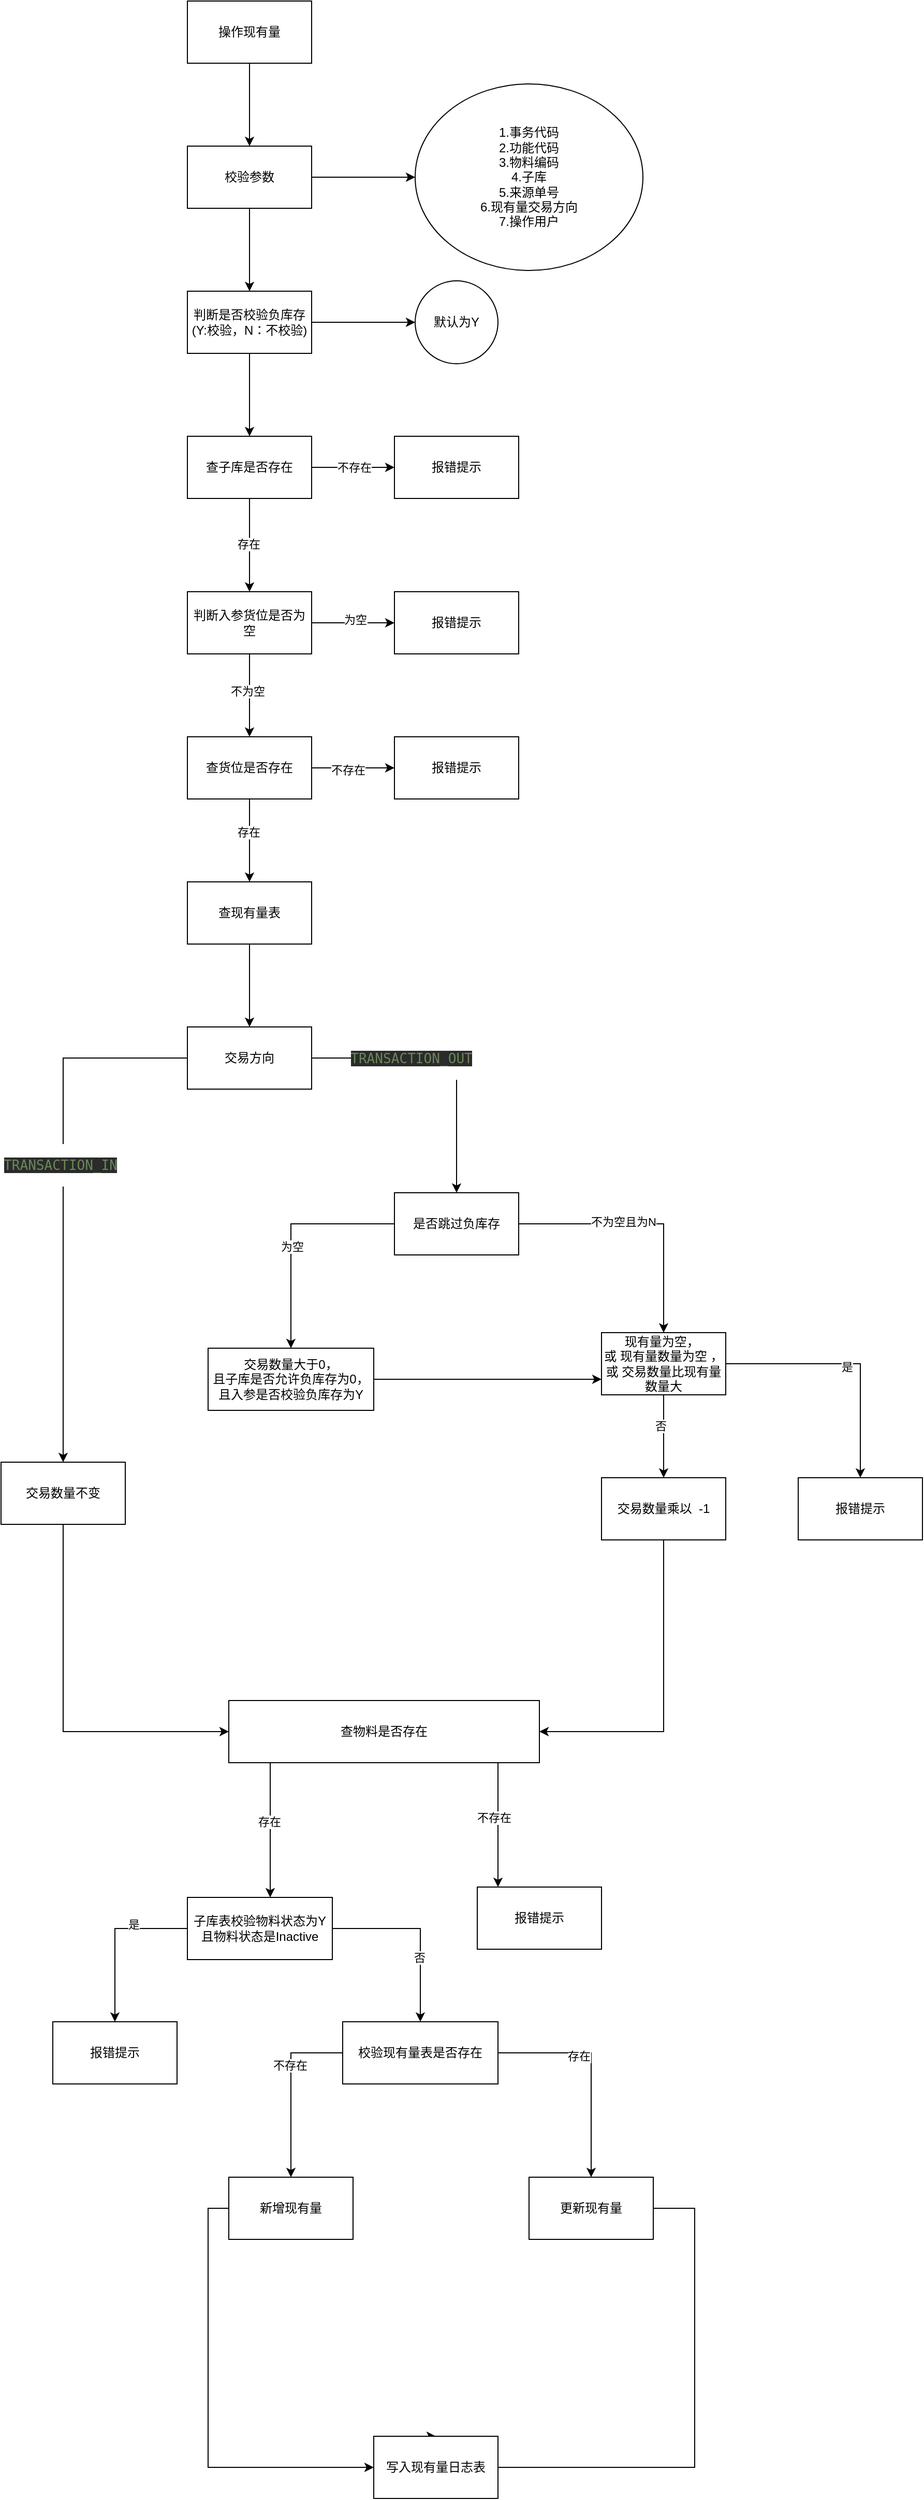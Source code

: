 <mxfile version="28.2.5">
  <diagram name="第 1 页" id="WEG3pjznY2WNF1r5tcZU">
    <mxGraphModel dx="1665" dy="751" grid="1" gridSize="10" guides="1" tooltips="1" connect="1" arrows="1" fold="1" page="1" pageScale="1" pageWidth="827" pageHeight="1169" math="0" shadow="0">
      <root>
        <mxCell id="0" />
        <mxCell id="1" parent="0" />
        <mxCell id="v428q3eqIqRsrnhQUQUb-5" value="" style="edgeStyle=orthogonalEdgeStyle;rounded=0;orthogonalLoop=1;jettySize=auto;html=1;" edge="1" parent="1" source="v428q3eqIqRsrnhQUQUb-1" target="v428q3eqIqRsrnhQUQUb-4">
          <mxGeometry relative="1" as="geometry" />
        </mxCell>
        <mxCell id="v428q3eqIqRsrnhQUQUb-1" value="操作现有量" style="rounded=0;whiteSpace=wrap;html=1;" vertex="1" parent="1">
          <mxGeometry x="270" y="60" width="120" height="60" as="geometry" />
        </mxCell>
        <mxCell id="v428q3eqIqRsrnhQUQUb-7" value="" style="edgeStyle=orthogonalEdgeStyle;rounded=0;orthogonalLoop=1;jettySize=auto;html=1;" edge="1" parent="1" source="v428q3eqIqRsrnhQUQUb-4" target="v428q3eqIqRsrnhQUQUb-6">
          <mxGeometry relative="1" as="geometry" />
        </mxCell>
        <mxCell id="v428q3eqIqRsrnhQUQUb-9" value="" style="edgeStyle=orthogonalEdgeStyle;rounded=0;orthogonalLoop=1;jettySize=auto;html=1;" edge="1" parent="1" source="v428q3eqIqRsrnhQUQUb-4" target="v428q3eqIqRsrnhQUQUb-8">
          <mxGeometry relative="1" as="geometry" />
        </mxCell>
        <mxCell id="v428q3eqIqRsrnhQUQUb-4" value="校验参数" style="rounded=0;whiteSpace=wrap;html=1;" vertex="1" parent="1">
          <mxGeometry x="270" y="200" width="120" height="60" as="geometry" />
        </mxCell>
        <mxCell id="v428q3eqIqRsrnhQUQUb-6" value="1.事务代码&lt;div&gt;&lt;span style=&quot;background-color: transparent;&quot;&gt;2.功能代码&lt;/span&gt;&lt;div&gt;&lt;span style=&quot;background-color: transparent; color: light-dark(rgb(0, 0, 0), rgb(255, 255, 255));&quot;&gt;3.物料编码&lt;/span&gt;&lt;/div&gt;&lt;div&gt;&lt;span style=&quot;background-color: transparent; color: light-dark(rgb(0, 0, 0), rgb(255, 255, 255));&quot;&gt;4.子库&lt;/span&gt;&lt;/div&gt;&lt;div&gt;&lt;span style=&quot;background-color: transparent; color: light-dark(rgb(0, 0, 0), rgb(255, 255, 255));&quot;&gt;5.来源单号&lt;/span&gt;&lt;/div&gt;&lt;div&gt;&lt;span style=&quot;background-color: transparent;&quot;&gt;6.现有量交易方向&lt;/span&gt;&lt;/div&gt;&lt;/div&gt;&lt;div&gt;&lt;span style=&quot;background-color: transparent;&quot;&gt;7.操作用户&lt;/span&gt;&lt;/div&gt;" style="ellipse;whiteSpace=wrap;html=1;rounded=0;" vertex="1" parent="1">
          <mxGeometry x="490" y="140" width="220" height="180" as="geometry" />
        </mxCell>
        <mxCell id="v428q3eqIqRsrnhQUQUb-11" value="" style="edgeStyle=orthogonalEdgeStyle;rounded=0;orthogonalLoop=1;jettySize=auto;html=1;" edge="1" parent="1" source="v428q3eqIqRsrnhQUQUb-8" target="v428q3eqIqRsrnhQUQUb-10">
          <mxGeometry relative="1" as="geometry" />
        </mxCell>
        <mxCell id="v428q3eqIqRsrnhQUQUb-13" value="" style="edgeStyle=orthogonalEdgeStyle;rounded=0;orthogonalLoop=1;jettySize=auto;html=1;" edge="1" parent="1" source="v428q3eqIqRsrnhQUQUb-8" target="v428q3eqIqRsrnhQUQUb-12">
          <mxGeometry relative="1" as="geometry" />
        </mxCell>
        <mxCell id="v428q3eqIqRsrnhQUQUb-8" value="判断是否校验负库存(Y:校验，N：不校验)" style="whiteSpace=wrap;html=1;rounded=0;" vertex="1" parent="1">
          <mxGeometry x="270" y="340" width="120" height="60" as="geometry" />
        </mxCell>
        <mxCell id="v428q3eqIqRsrnhQUQUb-10" value="默认为Y" style="ellipse;whiteSpace=wrap;html=1;rounded=0;" vertex="1" parent="1">
          <mxGeometry x="490" y="330" width="80" height="80" as="geometry" />
        </mxCell>
        <mxCell id="v428q3eqIqRsrnhQUQUb-15" value="" style="edgeStyle=orthogonalEdgeStyle;rounded=0;orthogonalLoop=1;jettySize=auto;html=1;" edge="1" parent="1" source="v428q3eqIqRsrnhQUQUb-12" target="v428q3eqIqRsrnhQUQUb-14">
          <mxGeometry relative="1" as="geometry" />
        </mxCell>
        <mxCell id="v428q3eqIqRsrnhQUQUb-31" value="不存在" style="edgeLabel;html=1;align=center;verticalAlign=middle;resizable=0;points=[];" vertex="1" connectable="0" parent="v428q3eqIqRsrnhQUQUb-15">
          <mxGeometry x="0.025" relative="1" as="geometry">
            <mxPoint as="offset" />
          </mxGeometry>
        </mxCell>
        <mxCell id="v428q3eqIqRsrnhQUQUb-18" value="" style="edgeStyle=orthogonalEdgeStyle;rounded=0;orthogonalLoop=1;jettySize=auto;html=1;" edge="1" parent="1" source="v428q3eqIqRsrnhQUQUb-12" target="v428q3eqIqRsrnhQUQUb-17">
          <mxGeometry relative="1" as="geometry" />
        </mxCell>
        <mxCell id="v428q3eqIqRsrnhQUQUb-32" value="存在" style="edgeLabel;html=1;align=center;verticalAlign=middle;resizable=0;points=[];" vertex="1" connectable="0" parent="v428q3eqIqRsrnhQUQUb-18">
          <mxGeometry x="-0.022" y="-1" relative="1" as="geometry">
            <mxPoint as="offset" />
          </mxGeometry>
        </mxCell>
        <mxCell id="v428q3eqIqRsrnhQUQUb-12" value="查子库是否存在" style="whiteSpace=wrap;html=1;rounded=0;" vertex="1" parent="1">
          <mxGeometry x="270" y="480" width="120" height="60" as="geometry" />
        </mxCell>
        <mxCell id="v428q3eqIqRsrnhQUQUb-14" value="报错提示" style="whiteSpace=wrap;html=1;rounded=0;" vertex="1" parent="1">
          <mxGeometry x="470" y="480" width="120" height="60" as="geometry" />
        </mxCell>
        <mxCell id="v428q3eqIqRsrnhQUQUb-21" value="" style="edgeStyle=orthogonalEdgeStyle;rounded=0;orthogonalLoop=1;jettySize=auto;html=1;" edge="1" parent="1" source="v428q3eqIqRsrnhQUQUb-17" target="v428q3eqIqRsrnhQUQUb-20">
          <mxGeometry relative="1" as="geometry" />
        </mxCell>
        <mxCell id="v428q3eqIqRsrnhQUQUb-22" value="为空" style="edgeLabel;html=1;align=center;verticalAlign=middle;resizable=0;points=[];" vertex="1" connectable="0" parent="v428q3eqIqRsrnhQUQUb-21">
          <mxGeometry x="0.05" y="3" relative="1" as="geometry">
            <mxPoint as="offset" />
          </mxGeometry>
        </mxCell>
        <mxCell id="v428q3eqIqRsrnhQUQUb-24" value="" style="edgeStyle=orthogonalEdgeStyle;rounded=0;orthogonalLoop=1;jettySize=auto;html=1;" edge="1" parent="1" source="v428q3eqIqRsrnhQUQUb-17" target="v428q3eqIqRsrnhQUQUb-23">
          <mxGeometry relative="1" as="geometry" />
        </mxCell>
        <mxCell id="v428q3eqIqRsrnhQUQUb-25" value="不为空" style="edgeLabel;html=1;align=center;verticalAlign=middle;resizable=0;points=[];" vertex="1" connectable="0" parent="v428q3eqIqRsrnhQUQUb-24">
          <mxGeometry x="-0.1" y="-2" relative="1" as="geometry">
            <mxPoint as="offset" />
          </mxGeometry>
        </mxCell>
        <mxCell id="v428q3eqIqRsrnhQUQUb-17" value="判断入参货位是否为空" style="whiteSpace=wrap;html=1;rounded=0;" vertex="1" parent="1">
          <mxGeometry x="270" y="630" width="120" height="60" as="geometry" />
        </mxCell>
        <mxCell id="v428q3eqIqRsrnhQUQUb-20" value="报错提示" style="whiteSpace=wrap;html=1;rounded=0;" vertex="1" parent="1">
          <mxGeometry x="470" y="630" width="120" height="60" as="geometry" />
        </mxCell>
        <mxCell id="v428q3eqIqRsrnhQUQUb-27" value="" style="edgeStyle=orthogonalEdgeStyle;rounded=0;orthogonalLoop=1;jettySize=auto;html=1;" edge="1" parent="1" source="v428q3eqIqRsrnhQUQUb-23" target="v428q3eqIqRsrnhQUQUb-26">
          <mxGeometry relative="1" as="geometry" />
        </mxCell>
        <mxCell id="v428q3eqIqRsrnhQUQUb-33" value="不存在" style="edgeLabel;html=1;align=center;verticalAlign=middle;resizable=0;points=[];" vertex="1" connectable="0" parent="v428q3eqIqRsrnhQUQUb-27">
          <mxGeometry x="-0.125" y="-2" relative="1" as="geometry">
            <mxPoint as="offset" />
          </mxGeometry>
        </mxCell>
        <mxCell id="v428q3eqIqRsrnhQUQUb-35" value="" style="edgeStyle=orthogonalEdgeStyle;rounded=0;orthogonalLoop=1;jettySize=auto;html=1;" edge="1" parent="1" source="v428q3eqIqRsrnhQUQUb-23" target="v428q3eqIqRsrnhQUQUb-34">
          <mxGeometry relative="1" as="geometry" />
        </mxCell>
        <mxCell id="v428q3eqIqRsrnhQUQUb-36" value="存在" style="edgeLabel;html=1;align=center;verticalAlign=middle;resizable=0;points=[];" vertex="1" connectable="0" parent="v428q3eqIqRsrnhQUQUb-35">
          <mxGeometry x="-0.2" y="-1" relative="1" as="geometry">
            <mxPoint as="offset" />
          </mxGeometry>
        </mxCell>
        <mxCell id="v428q3eqIqRsrnhQUQUb-23" value="查货位是否存在" style="whiteSpace=wrap;html=1;rounded=0;" vertex="1" parent="1">
          <mxGeometry x="270" y="770" width="120" height="60" as="geometry" />
        </mxCell>
        <mxCell id="v428q3eqIqRsrnhQUQUb-26" value="报错提示" style="whiteSpace=wrap;html=1;rounded=0;" vertex="1" parent="1">
          <mxGeometry x="470" y="770" width="120" height="60" as="geometry" />
        </mxCell>
        <mxCell id="v428q3eqIqRsrnhQUQUb-38" value="" style="edgeStyle=orthogonalEdgeStyle;rounded=0;orthogonalLoop=1;jettySize=auto;html=1;" edge="1" parent="1" source="v428q3eqIqRsrnhQUQUb-34" target="v428q3eqIqRsrnhQUQUb-37">
          <mxGeometry relative="1" as="geometry" />
        </mxCell>
        <mxCell id="v428q3eqIqRsrnhQUQUb-34" value="查现有量表" style="whiteSpace=wrap;html=1;rounded=0;" vertex="1" parent="1">
          <mxGeometry x="270" y="910" width="120" height="60" as="geometry" />
        </mxCell>
        <mxCell id="v428q3eqIqRsrnhQUQUb-41" value="" style="edgeStyle=orthogonalEdgeStyle;rounded=0;orthogonalLoop=1;jettySize=auto;html=1;entryX=0.5;entryY=0;entryDx=0;entryDy=0;" edge="1" parent="1" source="v428q3eqIqRsrnhQUQUb-37" target="v428q3eqIqRsrnhQUQUb-63">
          <mxGeometry relative="1" as="geometry">
            <mxPoint x="150" y="1485" as="targetPoint" />
          </mxGeometry>
        </mxCell>
        <mxCell id="v428q3eqIqRsrnhQUQUb-42" value="&lt;div style=&quot;background-color:#2b2b2b;color:#a9b7c6&quot;&gt;&lt;pre style=&quot;font-family:&#39;JetBrains Mono&#39;,monospace;font-size:9.8pt;&quot;&gt;&lt;span style=&quot;color:#6a8759;&quot;&gt;TRANSACTION_IN&lt;/span&gt;&lt;/pre&gt;&lt;/div&gt;" style="edgeLabel;html=1;align=center;verticalAlign=middle;resizable=0;points=[];" vertex="1" connectable="0" parent="v428q3eqIqRsrnhQUQUb-41">
          <mxGeometry x="-0.125" y="-3" relative="1" as="geometry">
            <mxPoint as="offset" />
          </mxGeometry>
        </mxCell>
        <mxCell id="v428q3eqIqRsrnhQUQUb-44" value="" style="edgeStyle=orthogonalEdgeStyle;rounded=0;orthogonalLoop=1;jettySize=auto;html=1;" edge="1" parent="1" source="v428q3eqIqRsrnhQUQUb-37" target="v428q3eqIqRsrnhQUQUb-43">
          <mxGeometry relative="1" as="geometry" />
        </mxCell>
        <mxCell id="v428q3eqIqRsrnhQUQUb-45" value="&lt;div style=&quot;background-color:#2b2b2b;color:#a9b7c6&quot;&gt;&lt;pre style=&quot;font-family:&#39;JetBrains Mono&#39;,monospace;font-size:9.8pt;&quot;&gt;&lt;span style=&quot;color:#6a8759;&quot;&gt;TRANSACTION_OUT&lt;/span&gt;&lt;/pre&gt;&lt;/div&gt;" style="edgeLabel;html=1;align=center;verticalAlign=middle;resizable=0;points=[];" vertex="1" connectable="0" parent="v428q3eqIqRsrnhQUQUb-44">
          <mxGeometry x="-0.289" relative="1" as="geometry">
            <mxPoint as="offset" />
          </mxGeometry>
        </mxCell>
        <mxCell id="v428q3eqIqRsrnhQUQUb-37" value="交易方向" style="whiteSpace=wrap;html=1;rounded=0;" vertex="1" parent="1">
          <mxGeometry x="270" y="1050" width="120" height="60" as="geometry" />
        </mxCell>
        <mxCell id="v428q3eqIqRsrnhQUQUb-47" value="" style="edgeStyle=orthogonalEdgeStyle;rounded=0;orthogonalLoop=1;jettySize=auto;html=1;" edge="1" parent="1" source="v428q3eqIqRsrnhQUQUb-43" target="v428q3eqIqRsrnhQUQUb-46">
          <mxGeometry relative="1" as="geometry" />
        </mxCell>
        <mxCell id="v428q3eqIqRsrnhQUQUb-59" value="不为空且为N" style="edgeLabel;html=1;align=center;verticalAlign=middle;resizable=0;points=[];" vertex="1" connectable="0" parent="v428q3eqIqRsrnhQUQUb-47">
          <mxGeometry x="-0.175" y="2" relative="1" as="geometry">
            <mxPoint as="offset" />
          </mxGeometry>
        </mxCell>
        <mxCell id="v428q3eqIqRsrnhQUQUb-53" value="" style="edgeStyle=orthogonalEdgeStyle;rounded=0;orthogonalLoop=1;jettySize=auto;html=1;" edge="1" parent="1" source="v428q3eqIqRsrnhQUQUb-43" target="v428q3eqIqRsrnhQUQUb-52">
          <mxGeometry relative="1" as="geometry" />
        </mxCell>
        <mxCell id="v428q3eqIqRsrnhQUQUb-54" value="为空" style="edgeLabel;html=1;align=center;verticalAlign=middle;resizable=0;points=[];" vertex="1" connectable="0" parent="v428q3eqIqRsrnhQUQUb-53">
          <mxGeometry x="0.11" y="1" relative="1" as="geometry">
            <mxPoint as="offset" />
          </mxGeometry>
        </mxCell>
        <mxCell id="v428q3eqIqRsrnhQUQUb-43" value="是否跳过负库存" style="whiteSpace=wrap;html=1;rounded=0;" vertex="1" parent="1">
          <mxGeometry x="470" y="1210" width="120" height="60" as="geometry" />
        </mxCell>
        <mxCell id="v428q3eqIqRsrnhQUQUb-50" value="" style="edgeStyle=orthogonalEdgeStyle;rounded=0;orthogonalLoop=1;jettySize=auto;html=1;" edge="1" parent="1" source="v428q3eqIqRsrnhQUQUb-46" target="v428q3eqIqRsrnhQUQUb-49">
          <mxGeometry relative="1" as="geometry" />
        </mxCell>
        <mxCell id="v428q3eqIqRsrnhQUQUb-51" value="是" style="edgeLabel;html=1;align=center;verticalAlign=middle;resizable=0;points=[];" vertex="1" connectable="0" parent="v428q3eqIqRsrnhQUQUb-50">
          <mxGeometry x="-0.025" y="-3" relative="1" as="geometry">
            <mxPoint as="offset" />
          </mxGeometry>
        </mxCell>
        <mxCell id="v428q3eqIqRsrnhQUQUb-61" value="" style="edgeStyle=orthogonalEdgeStyle;rounded=0;orthogonalLoop=1;jettySize=auto;html=1;" edge="1" parent="1" source="v428q3eqIqRsrnhQUQUb-46" target="v428q3eqIqRsrnhQUQUb-60">
          <mxGeometry relative="1" as="geometry" />
        </mxCell>
        <mxCell id="v428q3eqIqRsrnhQUQUb-62" value="否" style="edgeLabel;html=1;align=center;verticalAlign=middle;resizable=0;points=[];" vertex="1" connectable="0" parent="v428q3eqIqRsrnhQUQUb-61">
          <mxGeometry x="-0.25" y="-3" relative="1" as="geometry">
            <mxPoint as="offset" />
          </mxGeometry>
        </mxCell>
        <mxCell id="v428q3eqIqRsrnhQUQUb-46" value="现有量为空，&amp;nbsp;&lt;div&gt;或 现有量数量为空 ，或 交易数量比现有量数量大&lt;/div&gt;" style="whiteSpace=wrap;html=1;rounded=0;" vertex="1" parent="1">
          <mxGeometry x="670" y="1345" width="120" height="60" as="geometry" />
        </mxCell>
        <mxCell id="v428q3eqIqRsrnhQUQUb-49" value="报错提示" style="whiteSpace=wrap;html=1;rounded=0;" vertex="1" parent="1">
          <mxGeometry x="860" y="1485" width="120" height="60" as="geometry" />
        </mxCell>
        <mxCell id="v428q3eqIqRsrnhQUQUb-58" style="edgeStyle=orthogonalEdgeStyle;rounded=0;orthogonalLoop=1;jettySize=auto;html=1;entryX=0;entryY=0.75;entryDx=0;entryDy=0;" edge="1" parent="1" source="v428q3eqIqRsrnhQUQUb-52" target="v428q3eqIqRsrnhQUQUb-46">
          <mxGeometry relative="1" as="geometry" />
        </mxCell>
        <mxCell id="v428q3eqIqRsrnhQUQUb-52" value="交易数量大于0，&lt;div&gt;且子库是否允许负库存为0，&lt;/div&gt;&lt;div&gt;且入参是否校验负库存为Y&lt;/div&gt;" style="whiteSpace=wrap;html=1;rounded=0;" vertex="1" parent="1">
          <mxGeometry x="290" y="1360" width="160" height="60" as="geometry" />
        </mxCell>
        <mxCell id="v428q3eqIqRsrnhQUQUb-66" style="edgeStyle=orthogonalEdgeStyle;rounded=0;orthogonalLoop=1;jettySize=auto;html=1;entryX=1;entryY=0.5;entryDx=0;entryDy=0;" edge="1" parent="1" source="v428q3eqIqRsrnhQUQUb-60" target="v428q3eqIqRsrnhQUQUb-64">
          <mxGeometry relative="1" as="geometry">
            <Array as="points">
              <mxPoint x="730" y="1730" />
            </Array>
          </mxGeometry>
        </mxCell>
        <mxCell id="v428q3eqIqRsrnhQUQUb-60" value="交易数量乘以&amp;nbsp; -1" style="whiteSpace=wrap;html=1;rounded=0;" vertex="1" parent="1">
          <mxGeometry x="670" y="1485" width="120" height="60" as="geometry" />
        </mxCell>
        <mxCell id="v428q3eqIqRsrnhQUQUb-65" value="" style="edgeStyle=orthogonalEdgeStyle;rounded=0;orthogonalLoop=1;jettySize=auto;html=1;" edge="1" parent="1" source="v428q3eqIqRsrnhQUQUb-63" target="v428q3eqIqRsrnhQUQUb-64">
          <mxGeometry relative="1" as="geometry">
            <Array as="points">
              <mxPoint x="150" y="1730" />
            </Array>
          </mxGeometry>
        </mxCell>
        <mxCell id="v428q3eqIqRsrnhQUQUb-63" value="交易数量不变" style="rounded=0;whiteSpace=wrap;html=1;" vertex="1" parent="1">
          <mxGeometry x="90" y="1470" width="120" height="60" as="geometry" />
        </mxCell>
        <mxCell id="v428q3eqIqRsrnhQUQUb-68" value="" style="edgeStyle=orthogonalEdgeStyle;rounded=0;orthogonalLoop=1;jettySize=auto;html=1;" edge="1" parent="1" source="v428q3eqIqRsrnhQUQUb-64" target="v428q3eqIqRsrnhQUQUb-67">
          <mxGeometry relative="1" as="geometry">
            <Array as="points">
              <mxPoint x="570" y="1850" />
              <mxPoint x="570" y="1850" />
            </Array>
          </mxGeometry>
        </mxCell>
        <mxCell id="v428q3eqIqRsrnhQUQUb-69" value="不存在" style="edgeLabel;html=1;align=center;verticalAlign=middle;resizable=0;points=[];" vertex="1" connectable="0" parent="v428q3eqIqRsrnhQUQUb-68">
          <mxGeometry x="-0.125" y="-4" relative="1" as="geometry">
            <mxPoint as="offset" />
          </mxGeometry>
        </mxCell>
        <mxCell id="v428q3eqIqRsrnhQUQUb-71" value="" style="edgeStyle=orthogonalEdgeStyle;rounded=0;orthogonalLoop=1;jettySize=auto;html=1;" edge="1" parent="1" source="v428q3eqIqRsrnhQUQUb-64" target="v428q3eqIqRsrnhQUQUb-70">
          <mxGeometry relative="1" as="geometry">
            <Array as="points">
              <mxPoint x="350" y="1850" />
              <mxPoint x="350" y="1850" />
            </Array>
          </mxGeometry>
        </mxCell>
        <mxCell id="v428q3eqIqRsrnhQUQUb-72" value="存在" style="edgeLabel;html=1;align=center;verticalAlign=middle;resizable=0;points=[];" vertex="1" connectable="0" parent="v428q3eqIqRsrnhQUQUb-71">
          <mxGeometry x="-0.125" y="-1" relative="1" as="geometry">
            <mxPoint as="offset" />
          </mxGeometry>
        </mxCell>
        <mxCell id="v428q3eqIqRsrnhQUQUb-64" value="查物料是否存在" style="whiteSpace=wrap;html=1;rounded=0;" vertex="1" parent="1">
          <mxGeometry x="310" y="1700" width="300" height="60" as="geometry" />
        </mxCell>
        <mxCell id="v428q3eqIqRsrnhQUQUb-67" value="报错提示" style="whiteSpace=wrap;html=1;rounded=0;" vertex="1" parent="1">
          <mxGeometry x="550" y="1880" width="120" height="60" as="geometry" />
        </mxCell>
        <mxCell id="v428q3eqIqRsrnhQUQUb-74" value="" style="edgeStyle=orthogonalEdgeStyle;rounded=0;orthogonalLoop=1;jettySize=auto;html=1;" edge="1" parent="1" source="v428q3eqIqRsrnhQUQUb-70" target="v428q3eqIqRsrnhQUQUb-73">
          <mxGeometry relative="1" as="geometry" />
        </mxCell>
        <mxCell id="v428q3eqIqRsrnhQUQUb-75" value="是" style="edgeLabel;html=1;align=center;verticalAlign=middle;resizable=0;points=[];" vertex="1" connectable="0" parent="v428q3eqIqRsrnhQUQUb-74">
          <mxGeometry x="-0.35" y="-4" relative="1" as="geometry">
            <mxPoint as="offset" />
          </mxGeometry>
        </mxCell>
        <mxCell id="v428q3eqIqRsrnhQUQUb-77" value="" style="edgeStyle=orthogonalEdgeStyle;rounded=0;orthogonalLoop=1;jettySize=auto;html=1;" edge="1" parent="1" source="v428q3eqIqRsrnhQUQUb-70" target="v428q3eqIqRsrnhQUQUb-76">
          <mxGeometry relative="1" as="geometry" />
        </mxCell>
        <mxCell id="v428q3eqIqRsrnhQUQUb-78" value="否" style="edgeLabel;html=1;align=center;verticalAlign=middle;resizable=0;points=[];" vertex="1" connectable="0" parent="v428q3eqIqRsrnhQUQUb-77">
          <mxGeometry x="0.289" y="-1" relative="1" as="geometry">
            <mxPoint as="offset" />
          </mxGeometry>
        </mxCell>
        <mxCell id="v428q3eqIqRsrnhQUQUb-70" value="子库表校验物料状态为Y&lt;div&gt;且物料状态是Inactive&lt;/div&gt;" style="whiteSpace=wrap;html=1;rounded=0;" vertex="1" parent="1">
          <mxGeometry x="270" y="1890" width="140" height="60" as="geometry" />
        </mxCell>
        <mxCell id="v428q3eqIqRsrnhQUQUb-73" value="报错提示" style="whiteSpace=wrap;html=1;rounded=0;" vertex="1" parent="1">
          <mxGeometry x="140" y="2010" width="120" height="60" as="geometry" />
        </mxCell>
        <mxCell id="v428q3eqIqRsrnhQUQUb-80" value="" style="edgeStyle=orthogonalEdgeStyle;rounded=0;orthogonalLoop=1;jettySize=auto;html=1;" edge="1" parent="1" source="v428q3eqIqRsrnhQUQUb-76" target="v428q3eqIqRsrnhQUQUb-79">
          <mxGeometry relative="1" as="geometry">
            <Array as="points">
              <mxPoint x="370" y="2040" />
            </Array>
          </mxGeometry>
        </mxCell>
        <mxCell id="v428q3eqIqRsrnhQUQUb-81" value="不存在" style="edgeLabel;html=1;align=center;verticalAlign=middle;resizable=0;points=[];" vertex="1" connectable="0" parent="v428q3eqIqRsrnhQUQUb-80">
          <mxGeometry x="-0.275" y="-1" relative="1" as="geometry">
            <mxPoint as="offset" />
          </mxGeometry>
        </mxCell>
        <mxCell id="v428q3eqIqRsrnhQUQUb-84" value="" style="edgeStyle=orthogonalEdgeStyle;rounded=0;orthogonalLoop=1;jettySize=auto;html=1;" edge="1" parent="1" source="v428q3eqIqRsrnhQUQUb-76" target="v428q3eqIqRsrnhQUQUb-83">
          <mxGeometry relative="1" as="geometry" />
        </mxCell>
        <mxCell id="v428q3eqIqRsrnhQUQUb-85" value="存在" style="edgeLabel;html=1;align=center;verticalAlign=middle;resizable=0;points=[];" vertex="1" connectable="0" parent="v428q3eqIqRsrnhQUQUb-84">
          <mxGeometry x="-0.263" y="-3" relative="1" as="geometry">
            <mxPoint as="offset" />
          </mxGeometry>
        </mxCell>
        <mxCell id="v428q3eqIqRsrnhQUQUb-76" value="校验现有量表是否存在" style="whiteSpace=wrap;html=1;rounded=0;" vertex="1" parent="1">
          <mxGeometry x="420" y="2010" width="150" height="60" as="geometry" />
        </mxCell>
        <mxCell id="v428q3eqIqRsrnhQUQUb-87" value="" style="edgeStyle=orthogonalEdgeStyle;rounded=0;orthogonalLoop=1;jettySize=auto;html=1;" edge="1" parent="1" source="v428q3eqIqRsrnhQUQUb-79" target="v428q3eqIqRsrnhQUQUb-86">
          <mxGeometry relative="1" as="geometry">
            <Array as="points">
              <mxPoint x="290" y="2190" />
              <mxPoint x="290" y="2440" />
            </Array>
          </mxGeometry>
        </mxCell>
        <mxCell id="v428q3eqIqRsrnhQUQUb-79" value="新增现有量" style="whiteSpace=wrap;html=1;rounded=0;" vertex="1" parent="1">
          <mxGeometry x="310" y="2160" width="120" height="60" as="geometry" />
        </mxCell>
        <mxCell id="v428q3eqIqRsrnhQUQUb-88" style="edgeStyle=orthogonalEdgeStyle;rounded=0;orthogonalLoop=1;jettySize=auto;html=1;entryX=0.5;entryY=0;entryDx=0;entryDy=0;" edge="1" parent="1" source="v428q3eqIqRsrnhQUQUb-83" target="v428q3eqIqRsrnhQUQUb-86">
          <mxGeometry relative="1" as="geometry">
            <Array as="points">
              <mxPoint x="760" y="2190" />
              <mxPoint x="760" y="2440" />
              <mxPoint x="490" y="2440" />
            </Array>
          </mxGeometry>
        </mxCell>
        <mxCell id="v428q3eqIqRsrnhQUQUb-83" value="更新现有量" style="whiteSpace=wrap;html=1;rounded=0;" vertex="1" parent="1">
          <mxGeometry x="600" y="2160" width="120" height="60" as="geometry" />
        </mxCell>
        <mxCell id="v428q3eqIqRsrnhQUQUb-86" value="写入现有量日志表" style="whiteSpace=wrap;html=1;rounded=0;" vertex="1" parent="1">
          <mxGeometry x="450" y="2410" width="120" height="60" as="geometry" />
        </mxCell>
      </root>
    </mxGraphModel>
  </diagram>
</mxfile>
